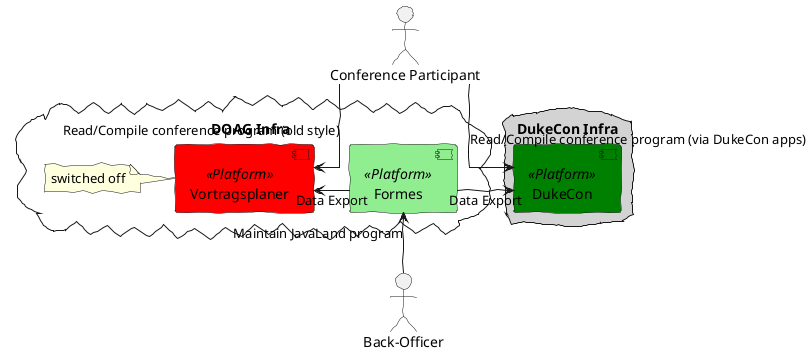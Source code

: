 @startuml
skinparam handwritten true
skinparam linetype ortho

actor :Conference Participant: as participant

cloud "DukeCon Infra" #lightgray {
    [DukeCon] <<Platform>> #green
}

cloud "DOAG Infra" {
    [Formes] <<Platform>> #lightgreen
    [Vortragsplaner] <<Platform>> #red
    note left of Vortragsplaner
        switched off
    endnote
}

participant -down-> (DukeCon) : Read/Compile conference program (via DukeCon apps)
participant -down-> (Vortragsplaner) : Read/Compile conference program (old style)

(Formes) -left-> (Vortragsplaner) : Data Export
(Formes) -right-> (DukeCon) : Data Export

actor :Back-Officer: as backofficer

backofficer -up-> (Formes) : Maintain JavaLand program
@enduml
